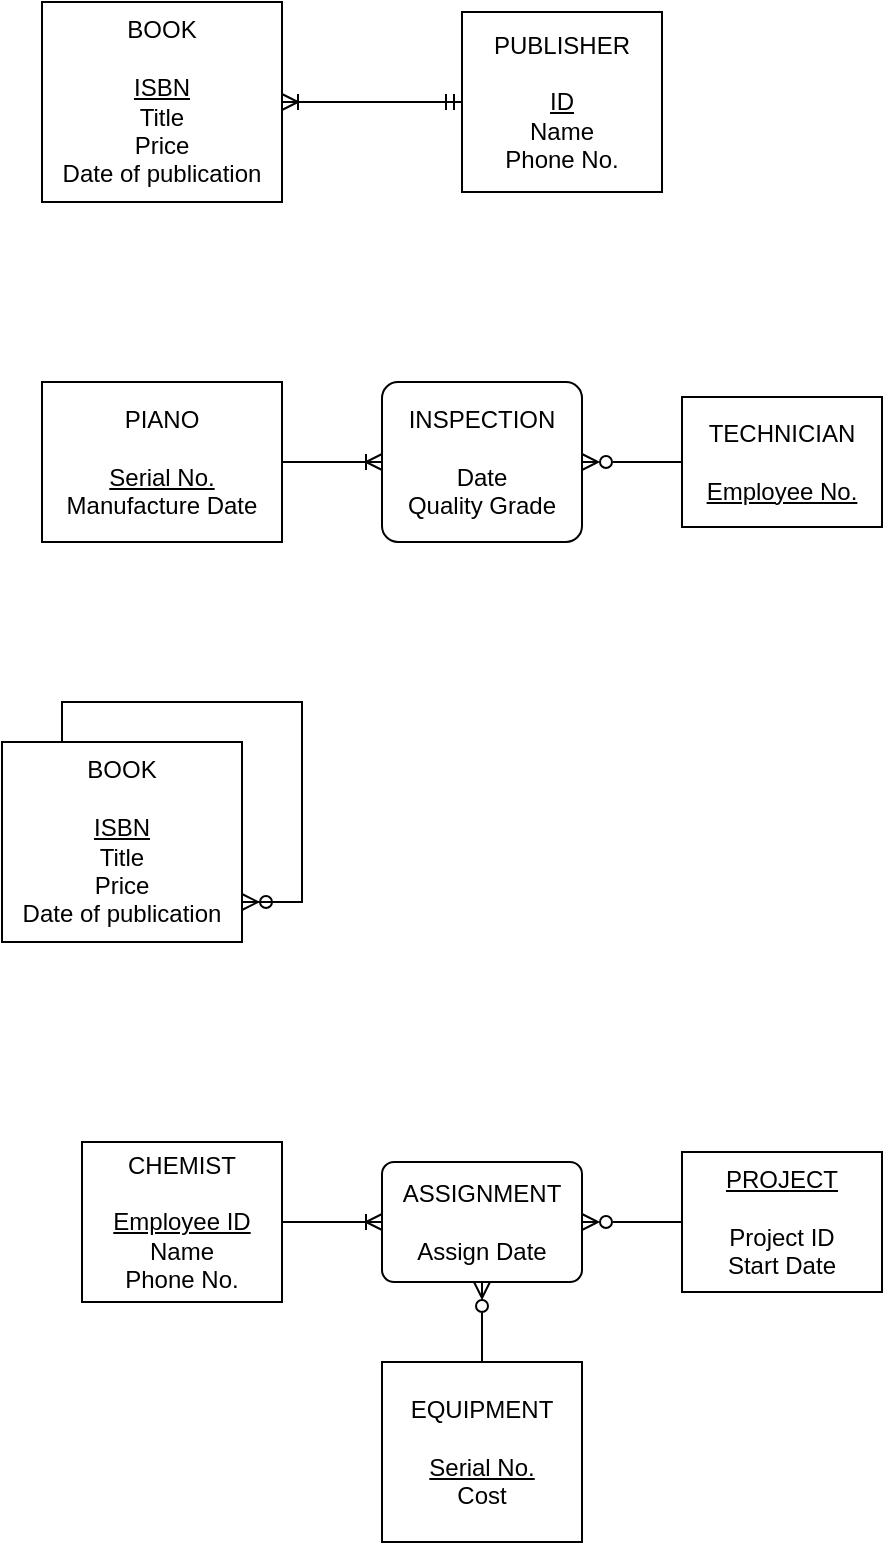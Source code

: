 <mxfile version="21.1.6" type="github">
  <diagram name="Page-1" id="LVZoNYxHvud7TBq3Esnv">
    <mxGraphModel dx="681" dy="399" grid="1" gridSize="10" guides="1" tooltips="1" connect="1" arrows="1" fold="1" page="1" pageScale="1" pageWidth="850" pageHeight="1100" math="0" shadow="0">
      <root>
        <mxCell id="0" />
        <mxCell id="1" parent="0" />
        <mxCell id="8IdoDz5DLcCx1GYUlsVv-1" value="BOOK&lt;br&gt;&lt;br&gt;&lt;u&gt;ISBN&lt;br&gt;&lt;/u&gt;Title&lt;br&gt;Price&lt;br&gt;Date of publication" style="whiteSpace=wrap;html=1;align=center;" vertex="1" parent="1">
          <mxGeometry x="70" y="120" width="120" height="100" as="geometry" />
        </mxCell>
        <mxCell id="8IdoDz5DLcCx1GYUlsVv-2" value="PUBLISHER&lt;br&gt;&lt;br&gt;&lt;u&gt;ID&lt;br&gt;&lt;/u&gt;Name&lt;br style=&quot;border-color: var(--border-color);&quot;&gt;Phone No." style="whiteSpace=wrap;html=1;align=center;" vertex="1" parent="1">
          <mxGeometry x="280" y="125" width="100" height="90" as="geometry" />
        </mxCell>
        <mxCell id="8IdoDz5DLcCx1GYUlsVv-3" style="edgeStyle=orthogonalEdgeStyle;rounded=0;orthogonalLoop=1;jettySize=auto;html=1;entryX=1;entryY=0.5;entryDx=0;entryDy=0;endArrow=ERoneToMany;endFill=0;startArrow=ERmandOne;startFill=0;" edge="1" parent="1" source="8IdoDz5DLcCx1GYUlsVv-2" target="8IdoDz5DLcCx1GYUlsVv-1">
          <mxGeometry relative="1" as="geometry">
            <mxPoint x="240.0" y="169.97" as="sourcePoint" />
          </mxGeometry>
        </mxCell>
        <mxCell id="8IdoDz5DLcCx1GYUlsVv-10" style="edgeStyle=orthogonalEdgeStyle;rounded=0;orthogonalLoop=1;jettySize=auto;html=1;entryX=0;entryY=0.5;entryDx=0;entryDy=0;endArrow=ERoneToMany;endFill=0;" edge="1" parent="1" source="8IdoDz5DLcCx1GYUlsVv-6" target="8IdoDz5DLcCx1GYUlsVv-9">
          <mxGeometry relative="1" as="geometry" />
        </mxCell>
        <mxCell id="8IdoDz5DLcCx1GYUlsVv-6" value="PIANO&lt;br&gt;&lt;br&gt;&lt;u&gt;Serial No.&lt;br&gt;&lt;/u&gt;Manufacture Date" style="whiteSpace=wrap;html=1;align=center;" vertex="1" parent="1">
          <mxGeometry x="70" y="310" width="120" height="80" as="geometry" />
        </mxCell>
        <mxCell id="8IdoDz5DLcCx1GYUlsVv-11" style="edgeStyle=orthogonalEdgeStyle;rounded=0;orthogonalLoop=1;jettySize=auto;html=1;entryX=1;entryY=0.5;entryDx=0;entryDy=0;endArrow=ERzeroToMany;endFill=0;" edge="1" parent="1" source="8IdoDz5DLcCx1GYUlsVv-7" target="8IdoDz5DLcCx1GYUlsVv-9">
          <mxGeometry relative="1" as="geometry" />
        </mxCell>
        <mxCell id="8IdoDz5DLcCx1GYUlsVv-7" value="TECHNICIAN&lt;br&gt;&lt;br&gt;&lt;u&gt;Employee No.&lt;br&gt;&lt;/u&gt;" style="whiteSpace=wrap;html=1;align=center;" vertex="1" parent="1">
          <mxGeometry x="390" y="317.5" width="100" height="65" as="geometry" />
        </mxCell>
        <mxCell id="8IdoDz5DLcCx1GYUlsVv-9" value="INSPECTION&lt;br&gt;&lt;br&gt;Date&lt;br&gt;Quality Grade" style="rounded=1;arcSize=10;whiteSpace=wrap;html=1;align=center;" vertex="1" parent="1">
          <mxGeometry x="240" y="310" width="100" height="80" as="geometry" />
        </mxCell>
        <mxCell id="8IdoDz5DLcCx1GYUlsVv-12" value="" style="whiteSpace=wrap;html=1;align=center;" vertex="1" parent="1">
          <mxGeometry x="80" y="470" width="120" height="100" as="geometry" />
        </mxCell>
        <mxCell id="8IdoDz5DLcCx1GYUlsVv-13" value="BOOK&lt;br&gt;&lt;br&gt;&lt;u&gt;ISBN&lt;br&gt;&lt;/u&gt;Title&lt;br&gt;Price&lt;br&gt;Date of publication" style="whiteSpace=wrap;html=1;align=center;" vertex="1" parent="1">
          <mxGeometry x="50" y="490" width="120" height="100" as="geometry" />
        </mxCell>
        <mxCell id="8IdoDz5DLcCx1GYUlsVv-15" value="" style="edgeStyle=entityRelationEdgeStyle;fontSize=12;html=1;endArrow=none;rounded=0;startArrow=ERzeroToMany;startFill=0;endFill=0;" edge="1" parent="1">
          <mxGeometry width="100" height="100" relative="1" as="geometry">
            <mxPoint x="170" y="570" as="sourcePoint" />
            <mxPoint x="200" y="570" as="targetPoint" />
          </mxGeometry>
        </mxCell>
        <mxCell id="8IdoDz5DLcCx1GYUlsVv-20" style="edgeStyle=orthogonalEdgeStyle;rounded=0;orthogonalLoop=1;jettySize=auto;html=1;endArrow=ERoneToMany;endFill=0;" edge="1" parent="1" source="8IdoDz5DLcCx1GYUlsVv-16" target="8IdoDz5DLcCx1GYUlsVv-19">
          <mxGeometry relative="1" as="geometry" />
        </mxCell>
        <mxCell id="8IdoDz5DLcCx1GYUlsVv-16" value="&lt;span style=&quot;text-align: start; background-color: initial;&quot;&gt;CHEMIST&lt;br&gt;&lt;/span&gt;&lt;span style=&quot;text-align: start; background-color: initial;&quot; class=&quot;Apple-converted-space&quot;&gt;&lt;br&gt;&lt;u&gt;Employee ID&lt;br&gt;&lt;/u&gt;Name&lt;br&gt;Phone No.&lt;br&gt;&lt;/span&gt;" style="whiteSpace=wrap;html=1;align=center;" vertex="1" parent="1">
          <mxGeometry x="90" y="690" width="100" height="80" as="geometry" />
        </mxCell>
        <mxCell id="8IdoDz5DLcCx1GYUlsVv-21" style="edgeStyle=orthogonalEdgeStyle;rounded=0;orthogonalLoop=1;jettySize=auto;html=1;entryX=1;entryY=0.5;entryDx=0;entryDy=0;endArrow=ERzeroToMany;endFill=0;" edge="1" parent="1" source="8IdoDz5DLcCx1GYUlsVv-17" target="8IdoDz5DLcCx1GYUlsVv-19">
          <mxGeometry relative="1" as="geometry" />
        </mxCell>
        <mxCell id="8IdoDz5DLcCx1GYUlsVv-17" value="&lt;u&gt;PROJECT&lt;/u&gt;&lt;br&gt;&lt;br&gt;Project ID&lt;br&gt;Start Date" style="whiteSpace=wrap;html=1;align=center;" vertex="1" parent="1">
          <mxGeometry x="390" y="695" width="100" height="70" as="geometry" />
        </mxCell>
        <mxCell id="8IdoDz5DLcCx1GYUlsVv-22" style="edgeStyle=orthogonalEdgeStyle;rounded=0;orthogonalLoop=1;jettySize=auto;html=1;entryX=0.5;entryY=1;entryDx=0;entryDy=0;endArrow=ERzeroToMany;endFill=0;" edge="1" parent="1" source="8IdoDz5DLcCx1GYUlsVv-18" target="8IdoDz5DLcCx1GYUlsVv-19">
          <mxGeometry relative="1" as="geometry" />
        </mxCell>
        <mxCell id="8IdoDz5DLcCx1GYUlsVv-18" value="&lt;span style=&quot;text-align: start; background-color: initial;&quot;&gt;EQUIPMENT&lt;br&gt;&lt;br&gt;&lt;u&gt;Serial No.&lt;br&gt;&lt;/u&gt;Cost&lt;br&gt;&lt;/span&gt;" style="whiteSpace=wrap;html=1;align=center;" vertex="1" parent="1">
          <mxGeometry x="240" y="800" width="100" height="90" as="geometry" />
        </mxCell>
        <mxCell id="8IdoDz5DLcCx1GYUlsVv-19" value="ASSIGNMENT&lt;br&gt;&lt;br&gt;Assign Date" style="rounded=1;arcSize=10;whiteSpace=wrap;html=1;align=center;" vertex="1" parent="1">
          <mxGeometry x="240" y="700" width="100" height="60" as="geometry" />
        </mxCell>
      </root>
    </mxGraphModel>
  </diagram>
</mxfile>
